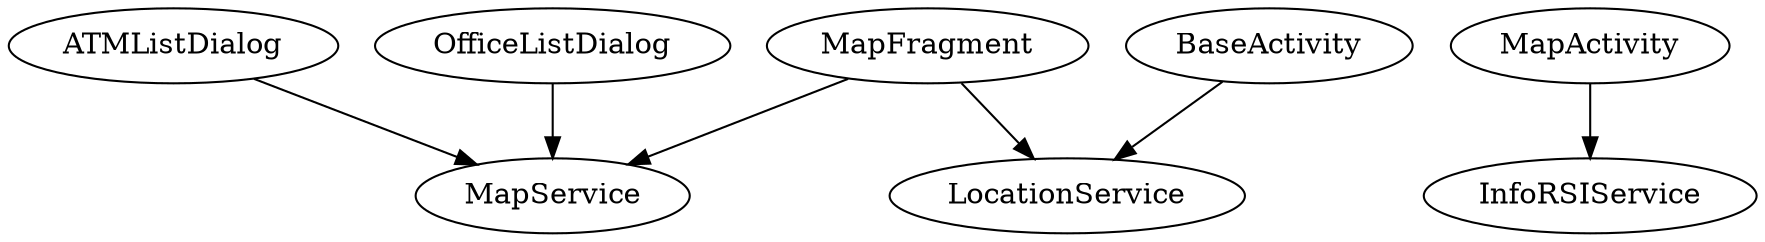 digraph G1 {
  concentrate = true;
  ATMListDialog -> MapService;
  BaseActivity -> LocationService;
  MapActivity -> InfoRSIService;
  MapFragment -> LocationService;
  MapFragment -> MapService;
  OfficeListDialog -> MapService;
}
